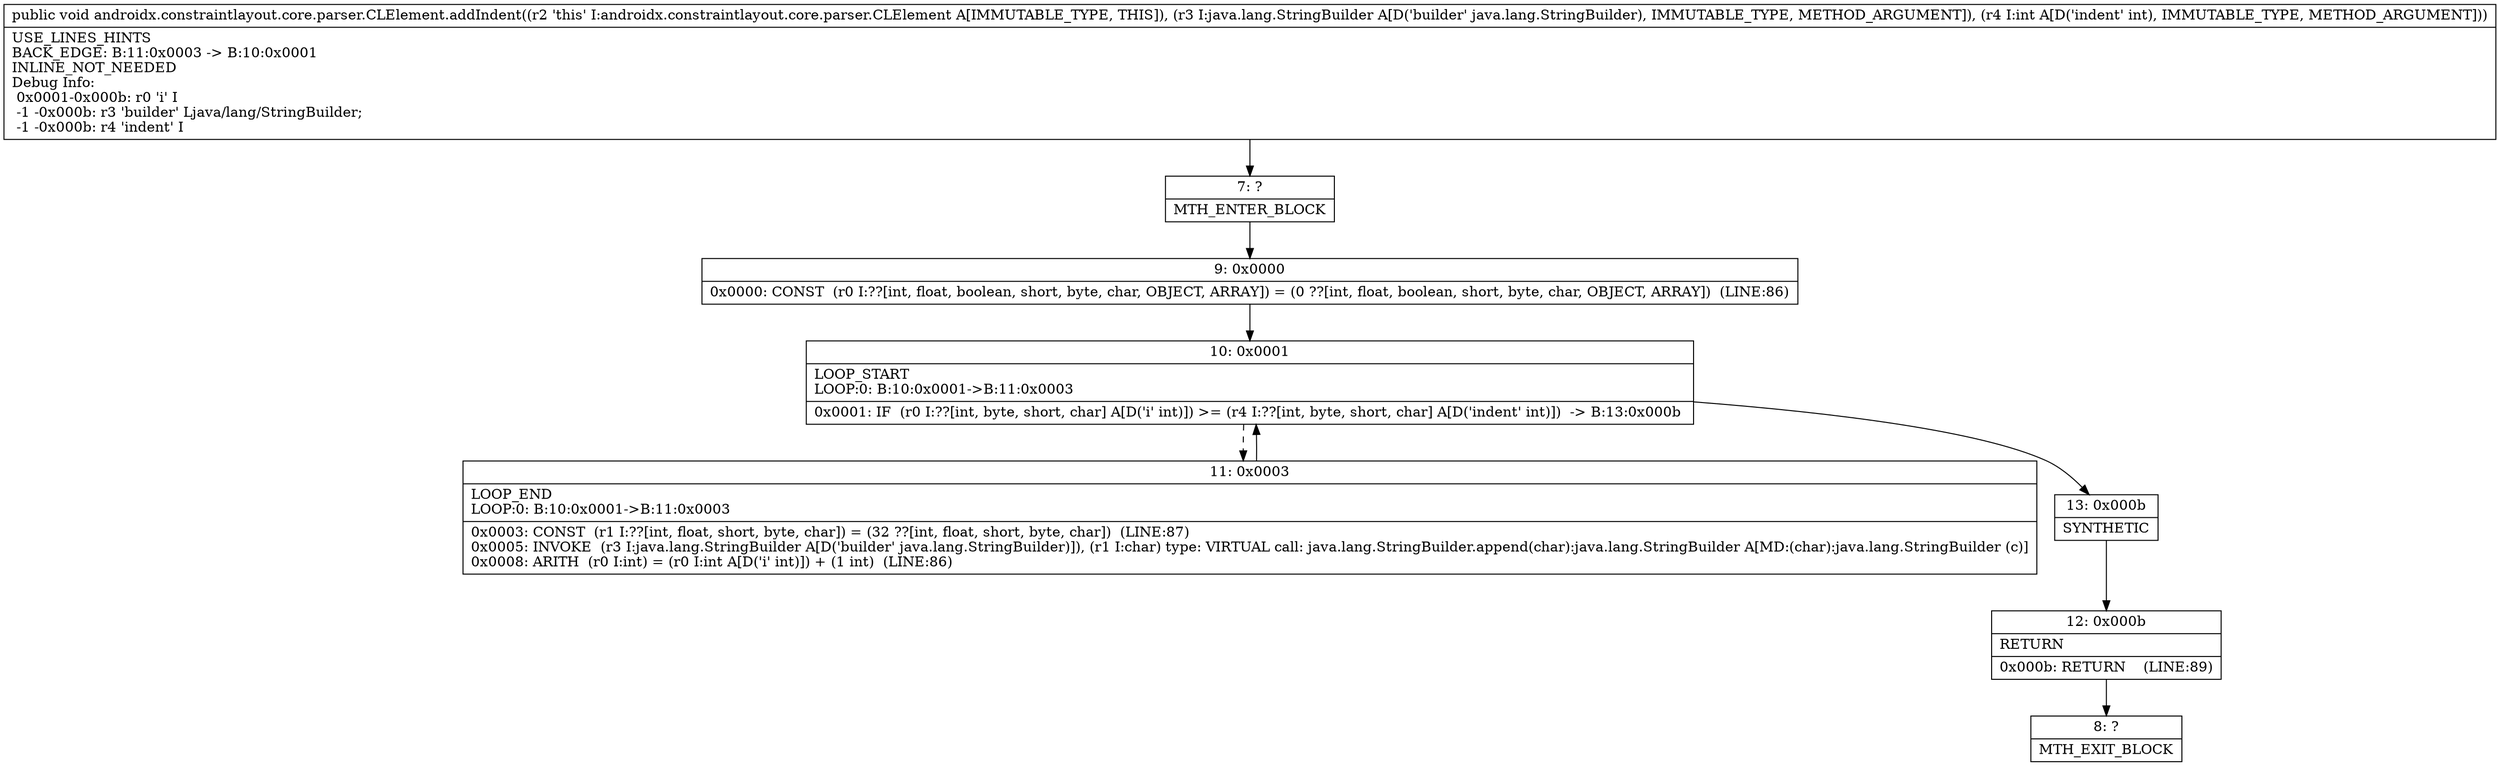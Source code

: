 digraph "CFG forandroidx.constraintlayout.core.parser.CLElement.addIndent(Ljava\/lang\/StringBuilder;I)V" {
Node_7 [shape=record,label="{7\:\ ?|MTH_ENTER_BLOCK\l}"];
Node_9 [shape=record,label="{9\:\ 0x0000|0x0000: CONST  (r0 I:??[int, float, boolean, short, byte, char, OBJECT, ARRAY]) = (0 ??[int, float, boolean, short, byte, char, OBJECT, ARRAY])  (LINE:86)\l}"];
Node_10 [shape=record,label="{10\:\ 0x0001|LOOP_START\lLOOP:0: B:10:0x0001\-\>B:11:0x0003\l|0x0001: IF  (r0 I:??[int, byte, short, char] A[D('i' int)]) \>= (r4 I:??[int, byte, short, char] A[D('indent' int)])  \-\> B:13:0x000b \l}"];
Node_11 [shape=record,label="{11\:\ 0x0003|LOOP_END\lLOOP:0: B:10:0x0001\-\>B:11:0x0003\l|0x0003: CONST  (r1 I:??[int, float, short, byte, char]) = (32 ??[int, float, short, byte, char])  (LINE:87)\l0x0005: INVOKE  (r3 I:java.lang.StringBuilder A[D('builder' java.lang.StringBuilder)]), (r1 I:char) type: VIRTUAL call: java.lang.StringBuilder.append(char):java.lang.StringBuilder A[MD:(char):java.lang.StringBuilder (c)]\l0x0008: ARITH  (r0 I:int) = (r0 I:int A[D('i' int)]) + (1 int)  (LINE:86)\l}"];
Node_13 [shape=record,label="{13\:\ 0x000b|SYNTHETIC\l}"];
Node_12 [shape=record,label="{12\:\ 0x000b|RETURN\l|0x000b: RETURN    (LINE:89)\l}"];
Node_8 [shape=record,label="{8\:\ ?|MTH_EXIT_BLOCK\l}"];
MethodNode[shape=record,label="{public void androidx.constraintlayout.core.parser.CLElement.addIndent((r2 'this' I:androidx.constraintlayout.core.parser.CLElement A[IMMUTABLE_TYPE, THIS]), (r3 I:java.lang.StringBuilder A[D('builder' java.lang.StringBuilder), IMMUTABLE_TYPE, METHOD_ARGUMENT]), (r4 I:int A[D('indent' int), IMMUTABLE_TYPE, METHOD_ARGUMENT]))  | USE_LINES_HINTS\lBACK_EDGE: B:11:0x0003 \-\> B:10:0x0001\lINLINE_NOT_NEEDED\lDebug Info:\l  0x0001\-0x000b: r0 'i' I\l  \-1 \-0x000b: r3 'builder' Ljava\/lang\/StringBuilder;\l  \-1 \-0x000b: r4 'indent' I\l}"];
MethodNode -> Node_7;Node_7 -> Node_9;
Node_9 -> Node_10;
Node_10 -> Node_11[style=dashed];
Node_10 -> Node_13;
Node_11 -> Node_10;
Node_13 -> Node_12;
Node_12 -> Node_8;
}

